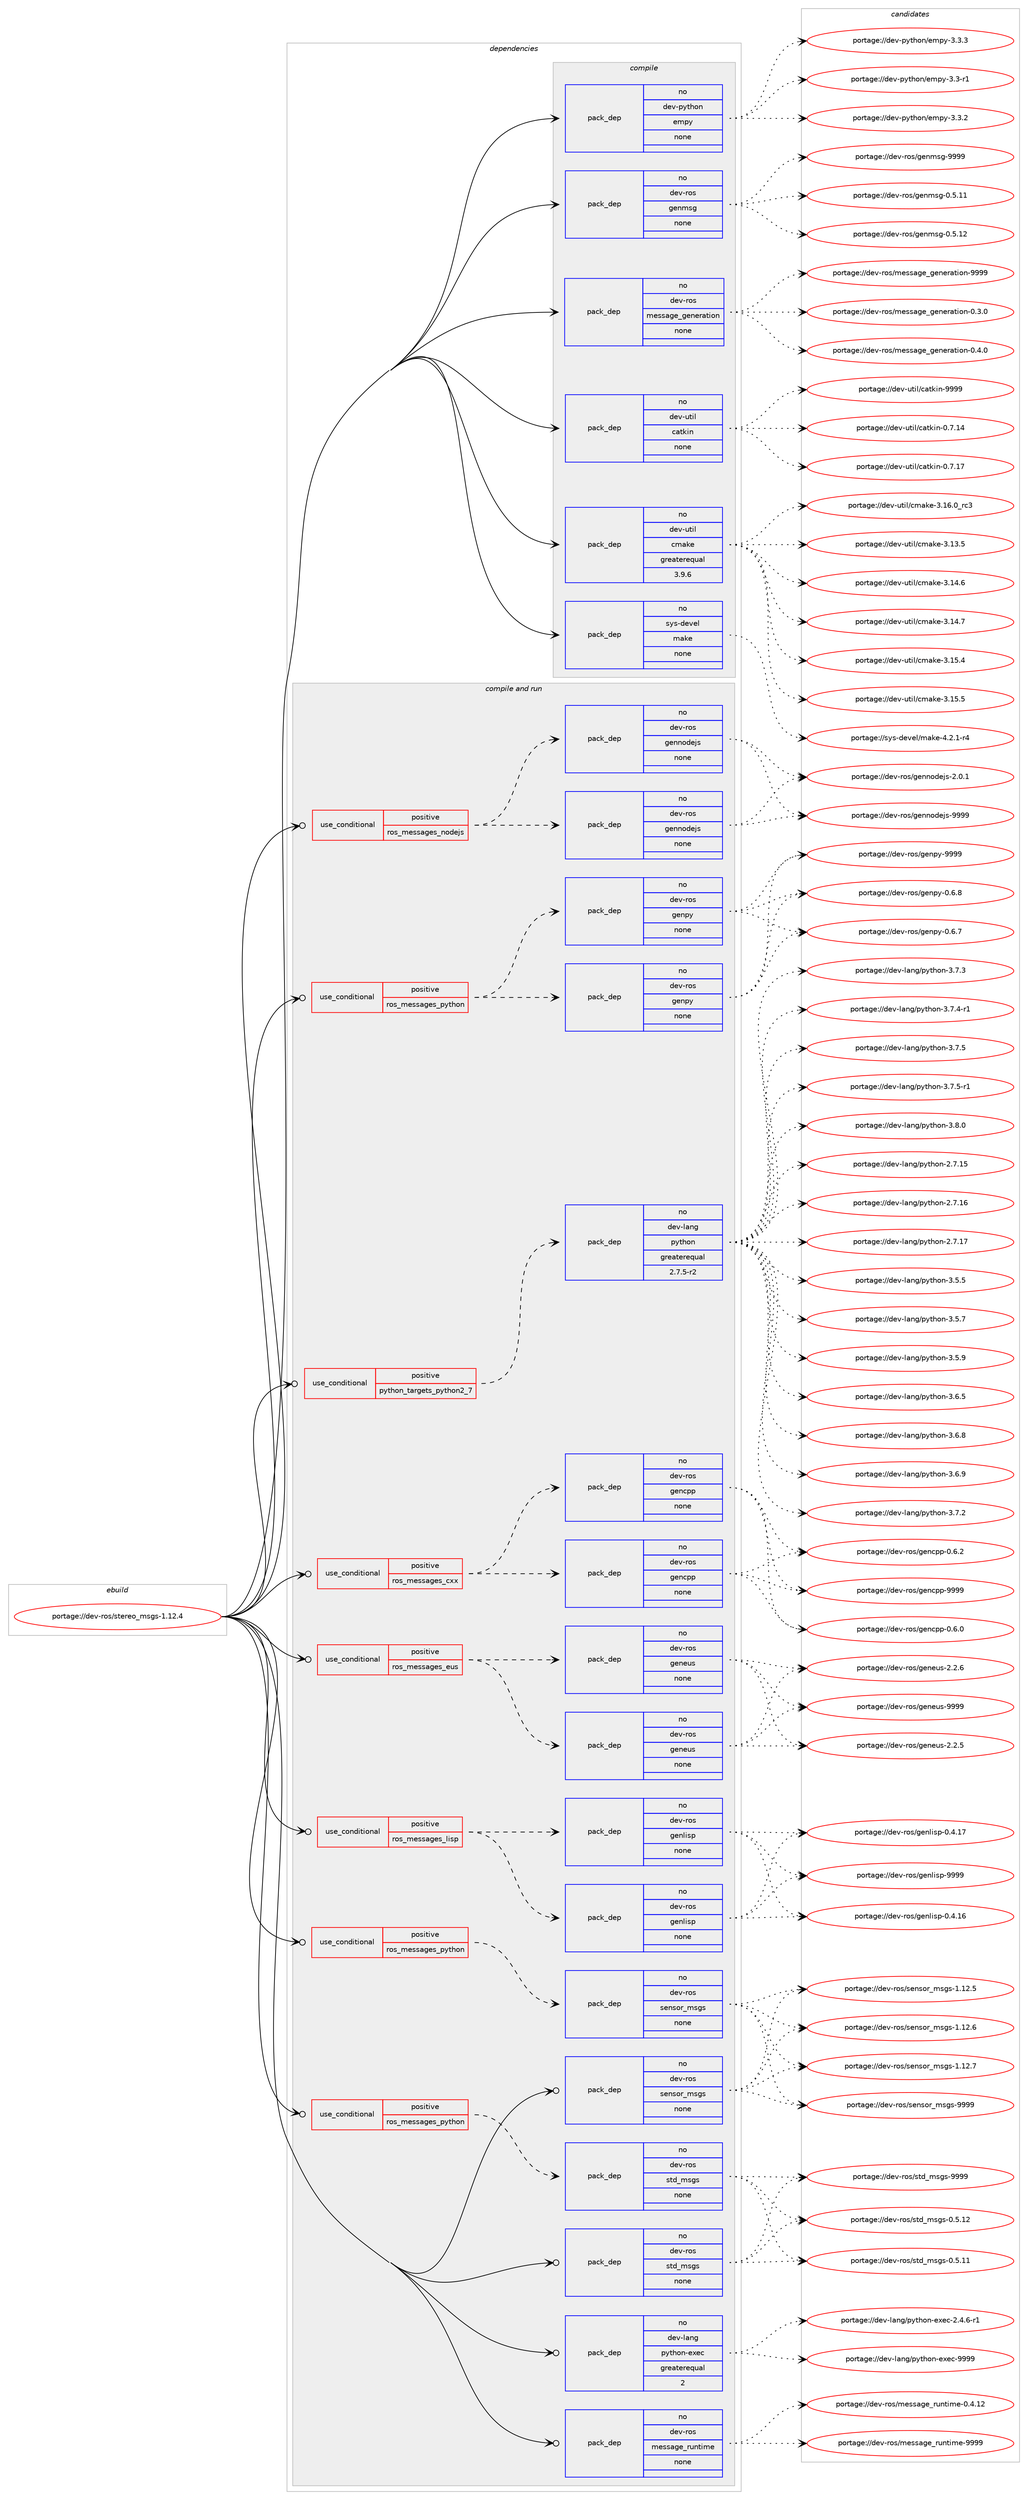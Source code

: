 digraph prolog {

# *************
# Graph options
# *************

newrank=true;
concentrate=true;
compound=true;
graph [rankdir=LR,fontname=Helvetica,fontsize=10,ranksep=1.5];#, ranksep=2.5, nodesep=0.2];
edge  [arrowhead=vee];
node  [fontname=Helvetica,fontsize=10];

# **********
# The ebuild
# **********

subgraph cluster_leftcol {
color=gray;
rank=same;
label=<<i>ebuild</i>>;
id [label="portage://dev-ros/stereo_msgs-1.12.4", color=red, width=4, href="../dev-ros/stereo_msgs-1.12.4.svg"];
}

# ****************
# The dependencies
# ****************

subgraph cluster_midcol {
color=gray;
label=<<i>dependencies</i>>;
subgraph cluster_compile {
fillcolor="#eeeeee";
style=filled;
label=<<i>compile</i>>;
subgraph pack154691 {
dependency203077 [label=<<TABLE BORDER="0" CELLBORDER="1" CELLSPACING="0" CELLPADDING="4" WIDTH="220"><TR><TD ROWSPAN="6" CELLPADDING="30">pack_dep</TD></TR><TR><TD WIDTH="110">no</TD></TR><TR><TD>dev-python</TD></TR><TR><TD>empy</TD></TR><TR><TD>none</TD></TR><TR><TD></TD></TR></TABLE>>, shape=none, color=blue];
}
id:e -> dependency203077:w [weight=20,style="solid",arrowhead="vee"];
subgraph pack154692 {
dependency203078 [label=<<TABLE BORDER="0" CELLBORDER="1" CELLSPACING="0" CELLPADDING="4" WIDTH="220"><TR><TD ROWSPAN="6" CELLPADDING="30">pack_dep</TD></TR><TR><TD WIDTH="110">no</TD></TR><TR><TD>dev-ros</TD></TR><TR><TD>genmsg</TD></TR><TR><TD>none</TD></TR><TR><TD></TD></TR></TABLE>>, shape=none, color=blue];
}
id:e -> dependency203078:w [weight=20,style="solid",arrowhead="vee"];
subgraph pack154693 {
dependency203079 [label=<<TABLE BORDER="0" CELLBORDER="1" CELLSPACING="0" CELLPADDING="4" WIDTH="220"><TR><TD ROWSPAN="6" CELLPADDING="30">pack_dep</TD></TR><TR><TD WIDTH="110">no</TD></TR><TR><TD>dev-ros</TD></TR><TR><TD>message_generation</TD></TR><TR><TD>none</TD></TR><TR><TD></TD></TR></TABLE>>, shape=none, color=blue];
}
id:e -> dependency203079:w [weight=20,style="solid",arrowhead="vee"];
subgraph pack154694 {
dependency203080 [label=<<TABLE BORDER="0" CELLBORDER="1" CELLSPACING="0" CELLPADDING="4" WIDTH="220"><TR><TD ROWSPAN="6" CELLPADDING="30">pack_dep</TD></TR><TR><TD WIDTH="110">no</TD></TR><TR><TD>dev-util</TD></TR><TR><TD>catkin</TD></TR><TR><TD>none</TD></TR><TR><TD></TD></TR></TABLE>>, shape=none, color=blue];
}
id:e -> dependency203080:w [weight=20,style="solid",arrowhead="vee"];
subgraph pack154695 {
dependency203081 [label=<<TABLE BORDER="0" CELLBORDER="1" CELLSPACING="0" CELLPADDING="4" WIDTH="220"><TR><TD ROWSPAN="6" CELLPADDING="30">pack_dep</TD></TR><TR><TD WIDTH="110">no</TD></TR><TR><TD>dev-util</TD></TR><TR><TD>cmake</TD></TR><TR><TD>greaterequal</TD></TR><TR><TD>3.9.6</TD></TR></TABLE>>, shape=none, color=blue];
}
id:e -> dependency203081:w [weight=20,style="solid",arrowhead="vee"];
subgraph pack154696 {
dependency203082 [label=<<TABLE BORDER="0" CELLBORDER="1" CELLSPACING="0" CELLPADDING="4" WIDTH="220"><TR><TD ROWSPAN="6" CELLPADDING="30">pack_dep</TD></TR><TR><TD WIDTH="110">no</TD></TR><TR><TD>sys-devel</TD></TR><TR><TD>make</TD></TR><TR><TD>none</TD></TR><TR><TD></TD></TR></TABLE>>, shape=none, color=blue];
}
id:e -> dependency203082:w [weight=20,style="solid",arrowhead="vee"];
}
subgraph cluster_compileandrun {
fillcolor="#eeeeee";
style=filled;
label=<<i>compile and run</i>>;
subgraph cond44948 {
dependency203083 [label=<<TABLE BORDER="0" CELLBORDER="1" CELLSPACING="0" CELLPADDING="4"><TR><TD ROWSPAN="3" CELLPADDING="10">use_conditional</TD></TR><TR><TD>positive</TD></TR><TR><TD>python_targets_python2_7</TD></TR></TABLE>>, shape=none, color=red];
subgraph pack154697 {
dependency203084 [label=<<TABLE BORDER="0" CELLBORDER="1" CELLSPACING="0" CELLPADDING="4" WIDTH="220"><TR><TD ROWSPAN="6" CELLPADDING="30">pack_dep</TD></TR><TR><TD WIDTH="110">no</TD></TR><TR><TD>dev-lang</TD></TR><TR><TD>python</TD></TR><TR><TD>greaterequal</TD></TR><TR><TD>2.7.5-r2</TD></TR></TABLE>>, shape=none, color=blue];
}
dependency203083:e -> dependency203084:w [weight=20,style="dashed",arrowhead="vee"];
}
id:e -> dependency203083:w [weight=20,style="solid",arrowhead="odotvee"];
subgraph cond44949 {
dependency203085 [label=<<TABLE BORDER="0" CELLBORDER="1" CELLSPACING="0" CELLPADDING="4"><TR><TD ROWSPAN="3" CELLPADDING="10">use_conditional</TD></TR><TR><TD>positive</TD></TR><TR><TD>ros_messages_cxx</TD></TR></TABLE>>, shape=none, color=red];
subgraph pack154698 {
dependency203086 [label=<<TABLE BORDER="0" CELLBORDER="1" CELLSPACING="0" CELLPADDING="4" WIDTH="220"><TR><TD ROWSPAN="6" CELLPADDING="30">pack_dep</TD></TR><TR><TD WIDTH="110">no</TD></TR><TR><TD>dev-ros</TD></TR><TR><TD>gencpp</TD></TR><TR><TD>none</TD></TR><TR><TD></TD></TR></TABLE>>, shape=none, color=blue];
}
dependency203085:e -> dependency203086:w [weight=20,style="dashed",arrowhead="vee"];
subgraph pack154699 {
dependency203087 [label=<<TABLE BORDER="0" CELLBORDER="1" CELLSPACING="0" CELLPADDING="4" WIDTH="220"><TR><TD ROWSPAN="6" CELLPADDING="30">pack_dep</TD></TR><TR><TD WIDTH="110">no</TD></TR><TR><TD>dev-ros</TD></TR><TR><TD>gencpp</TD></TR><TR><TD>none</TD></TR><TR><TD></TD></TR></TABLE>>, shape=none, color=blue];
}
dependency203085:e -> dependency203087:w [weight=20,style="dashed",arrowhead="vee"];
}
id:e -> dependency203085:w [weight=20,style="solid",arrowhead="odotvee"];
subgraph cond44950 {
dependency203088 [label=<<TABLE BORDER="0" CELLBORDER="1" CELLSPACING="0" CELLPADDING="4"><TR><TD ROWSPAN="3" CELLPADDING="10">use_conditional</TD></TR><TR><TD>positive</TD></TR><TR><TD>ros_messages_eus</TD></TR></TABLE>>, shape=none, color=red];
subgraph pack154700 {
dependency203089 [label=<<TABLE BORDER="0" CELLBORDER="1" CELLSPACING="0" CELLPADDING="4" WIDTH="220"><TR><TD ROWSPAN="6" CELLPADDING="30">pack_dep</TD></TR><TR><TD WIDTH="110">no</TD></TR><TR><TD>dev-ros</TD></TR><TR><TD>geneus</TD></TR><TR><TD>none</TD></TR><TR><TD></TD></TR></TABLE>>, shape=none, color=blue];
}
dependency203088:e -> dependency203089:w [weight=20,style="dashed",arrowhead="vee"];
subgraph pack154701 {
dependency203090 [label=<<TABLE BORDER="0" CELLBORDER="1" CELLSPACING="0" CELLPADDING="4" WIDTH="220"><TR><TD ROWSPAN="6" CELLPADDING="30">pack_dep</TD></TR><TR><TD WIDTH="110">no</TD></TR><TR><TD>dev-ros</TD></TR><TR><TD>geneus</TD></TR><TR><TD>none</TD></TR><TR><TD></TD></TR></TABLE>>, shape=none, color=blue];
}
dependency203088:e -> dependency203090:w [weight=20,style="dashed",arrowhead="vee"];
}
id:e -> dependency203088:w [weight=20,style="solid",arrowhead="odotvee"];
subgraph cond44951 {
dependency203091 [label=<<TABLE BORDER="0" CELLBORDER="1" CELLSPACING="0" CELLPADDING="4"><TR><TD ROWSPAN="3" CELLPADDING="10">use_conditional</TD></TR><TR><TD>positive</TD></TR><TR><TD>ros_messages_lisp</TD></TR></TABLE>>, shape=none, color=red];
subgraph pack154702 {
dependency203092 [label=<<TABLE BORDER="0" CELLBORDER="1" CELLSPACING="0" CELLPADDING="4" WIDTH="220"><TR><TD ROWSPAN="6" CELLPADDING="30">pack_dep</TD></TR><TR><TD WIDTH="110">no</TD></TR><TR><TD>dev-ros</TD></TR><TR><TD>genlisp</TD></TR><TR><TD>none</TD></TR><TR><TD></TD></TR></TABLE>>, shape=none, color=blue];
}
dependency203091:e -> dependency203092:w [weight=20,style="dashed",arrowhead="vee"];
subgraph pack154703 {
dependency203093 [label=<<TABLE BORDER="0" CELLBORDER="1" CELLSPACING="0" CELLPADDING="4" WIDTH="220"><TR><TD ROWSPAN="6" CELLPADDING="30">pack_dep</TD></TR><TR><TD WIDTH="110">no</TD></TR><TR><TD>dev-ros</TD></TR><TR><TD>genlisp</TD></TR><TR><TD>none</TD></TR><TR><TD></TD></TR></TABLE>>, shape=none, color=blue];
}
dependency203091:e -> dependency203093:w [weight=20,style="dashed",arrowhead="vee"];
}
id:e -> dependency203091:w [weight=20,style="solid",arrowhead="odotvee"];
subgraph cond44952 {
dependency203094 [label=<<TABLE BORDER="0" CELLBORDER="1" CELLSPACING="0" CELLPADDING="4"><TR><TD ROWSPAN="3" CELLPADDING="10">use_conditional</TD></TR><TR><TD>positive</TD></TR><TR><TD>ros_messages_nodejs</TD></TR></TABLE>>, shape=none, color=red];
subgraph pack154704 {
dependency203095 [label=<<TABLE BORDER="0" CELLBORDER="1" CELLSPACING="0" CELLPADDING="4" WIDTH="220"><TR><TD ROWSPAN="6" CELLPADDING="30">pack_dep</TD></TR><TR><TD WIDTH="110">no</TD></TR><TR><TD>dev-ros</TD></TR><TR><TD>gennodejs</TD></TR><TR><TD>none</TD></TR><TR><TD></TD></TR></TABLE>>, shape=none, color=blue];
}
dependency203094:e -> dependency203095:w [weight=20,style="dashed",arrowhead="vee"];
subgraph pack154705 {
dependency203096 [label=<<TABLE BORDER="0" CELLBORDER="1" CELLSPACING="0" CELLPADDING="4" WIDTH="220"><TR><TD ROWSPAN="6" CELLPADDING="30">pack_dep</TD></TR><TR><TD WIDTH="110">no</TD></TR><TR><TD>dev-ros</TD></TR><TR><TD>gennodejs</TD></TR><TR><TD>none</TD></TR><TR><TD></TD></TR></TABLE>>, shape=none, color=blue];
}
dependency203094:e -> dependency203096:w [weight=20,style="dashed",arrowhead="vee"];
}
id:e -> dependency203094:w [weight=20,style="solid",arrowhead="odotvee"];
subgraph cond44953 {
dependency203097 [label=<<TABLE BORDER="0" CELLBORDER="1" CELLSPACING="0" CELLPADDING="4"><TR><TD ROWSPAN="3" CELLPADDING="10">use_conditional</TD></TR><TR><TD>positive</TD></TR><TR><TD>ros_messages_python</TD></TR></TABLE>>, shape=none, color=red];
subgraph pack154706 {
dependency203098 [label=<<TABLE BORDER="0" CELLBORDER="1" CELLSPACING="0" CELLPADDING="4" WIDTH="220"><TR><TD ROWSPAN="6" CELLPADDING="30">pack_dep</TD></TR><TR><TD WIDTH="110">no</TD></TR><TR><TD>dev-ros</TD></TR><TR><TD>genpy</TD></TR><TR><TD>none</TD></TR><TR><TD></TD></TR></TABLE>>, shape=none, color=blue];
}
dependency203097:e -> dependency203098:w [weight=20,style="dashed",arrowhead="vee"];
subgraph pack154707 {
dependency203099 [label=<<TABLE BORDER="0" CELLBORDER="1" CELLSPACING="0" CELLPADDING="4" WIDTH="220"><TR><TD ROWSPAN="6" CELLPADDING="30">pack_dep</TD></TR><TR><TD WIDTH="110">no</TD></TR><TR><TD>dev-ros</TD></TR><TR><TD>genpy</TD></TR><TR><TD>none</TD></TR><TR><TD></TD></TR></TABLE>>, shape=none, color=blue];
}
dependency203097:e -> dependency203099:w [weight=20,style="dashed",arrowhead="vee"];
}
id:e -> dependency203097:w [weight=20,style="solid",arrowhead="odotvee"];
subgraph cond44954 {
dependency203100 [label=<<TABLE BORDER="0" CELLBORDER="1" CELLSPACING="0" CELLPADDING="4"><TR><TD ROWSPAN="3" CELLPADDING="10">use_conditional</TD></TR><TR><TD>positive</TD></TR><TR><TD>ros_messages_python</TD></TR></TABLE>>, shape=none, color=red];
subgraph pack154708 {
dependency203101 [label=<<TABLE BORDER="0" CELLBORDER="1" CELLSPACING="0" CELLPADDING="4" WIDTH="220"><TR><TD ROWSPAN="6" CELLPADDING="30">pack_dep</TD></TR><TR><TD WIDTH="110">no</TD></TR><TR><TD>dev-ros</TD></TR><TR><TD>sensor_msgs</TD></TR><TR><TD>none</TD></TR><TR><TD></TD></TR></TABLE>>, shape=none, color=blue];
}
dependency203100:e -> dependency203101:w [weight=20,style="dashed",arrowhead="vee"];
}
id:e -> dependency203100:w [weight=20,style="solid",arrowhead="odotvee"];
subgraph cond44955 {
dependency203102 [label=<<TABLE BORDER="0" CELLBORDER="1" CELLSPACING="0" CELLPADDING="4"><TR><TD ROWSPAN="3" CELLPADDING="10">use_conditional</TD></TR><TR><TD>positive</TD></TR><TR><TD>ros_messages_python</TD></TR></TABLE>>, shape=none, color=red];
subgraph pack154709 {
dependency203103 [label=<<TABLE BORDER="0" CELLBORDER="1" CELLSPACING="0" CELLPADDING="4" WIDTH="220"><TR><TD ROWSPAN="6" CELLPADDING="30">pack_dep</TD></TR><TR><TD WIDTH="110">no</TD></TR><TR><TD>dev-ros</TD></TR><TR><TD>std_msgs</TD></TR><TR><TD>none</TD></TR><TR><TD></TD></TR></TABLE>>, shape=none, color=blue];
}
dependency203102:e -> dependency203103:w [weight=20,style="dashed",arrowhead="vee"];
}
id:e -> dependency203102:w [weight=20,style="solid",arrowhead="odotvee"];
subgraph pack154710 {
dependency203104 [label=<<TABLE BORDER="0" CELLBORDER="1" CELLSPACING="0" CELLPADDING="4" WIDTH="220"><TR><TD ROWSPAN="6" CELLPADDING="30">pack_dep</TD></TR><TR><TD WIDTH="110">no</TD></TR><TR><TD>dev-lang</TD></TR><TR><TD>python-exec</TD></TR><TR><TD>greaterequal</TD></TR><TR><TD>2</TD></TR></TABLE>>, shape=none, color=blue];
}
id:e -> dependency203104:w [weight=20,style="solid",arrowhead="odotvee"];
subgraph pack154711 {
dependency203105 [label=<<TABLE BORDER="0" CELLBORDER="1" CELLSPACING="0" CELLPADDING="4" WIDTH="220"><TR><TD ROWSPAN="6" CELLPADDING="30">pack_dep</TD></TR><TR><TD WIDTH="110">no</TD></TR><TR><TD>dev-ros</TD></TR><TR><TD>message_runtime</TD></TR><TR><TD>none</TD></TR><TR><TD></TD></TR></TABLE>>, shape=none, color=blue];
}
id:e -> dependency203105:w [weight=20,style="solid",arrowhead="odotvee"];
subgraph pack154712 {
dependency203106 [label=<<TABLE BORDER="0" CELLBORDER="1" CELLSPACING="0" CELLPADDING="4" WIDTH="220"><TR><TD ROWSPAN="6" CELLPADDING="30">pack_dep</TD></TR><TR><TD WIDTH="110">no</TD></TR><TR><TD>dev-ros</TD></TR><TR><TD>sensor_msgs</TD></TR><TR><TD>none</TD></TR><TR><TD></TD></TR></TABLE>>, shape=none, color=blue];
}
id:e -> dependency203106:w [weight=20,style="solid",arrowhead="odotvee"];
subgraph pack154713 {
dependency203107 [label=<<TABLE BORDER="0" CELLBORDER="1" CELLSPACING="0" CELLPADDING="4" WIDTH="220"><TR><TD ROWSPAN="6" CELLPADDING="30">pack_dep</TD></TR><TR><TD WIDTH="110">no</TD></TR><TR><TD>dev-ros</TD></TR><TR><TD>std_msgs</TD></TR><TR><TD>none</TD></TR><TR><TD></TD></TR></TABLE>>, shape=none, color=blue];
}
id:e -> dependency203107:w [weight=20,style="solid",arrowhead="odotvee"];
}
subgraph cluster_run {
fillcolor="#eeeeee";
style=filled;
label=<<i>run</i>>;
}
}

# **************
# The candidates
# **************

subgraph cluster_choices {
rank=same;
color=gray;
label=<<i>candidates</i>>;

subgraph choice154691 {
color=black;
nodesep=1;
choiceportage1001011184511212111610411111047101109112121455146514511449 [label="portage://dev-python/empy-3.3-r1", color=red, width=4,href="../dev-python/empy-3.3-r1.svg"];
choiceportage1001011184511212111610411111047101109112121455146514650 [label="portage://dev-python/empy-3.3.2", color=red, width=4,href="../dev-python/empy-3.3.2.svg"];
choiceportage1001011184511212111610411111047101109112121455146514651 [label="portage://dev-python/empy-3.3.3", color=red, width=4,href="../dev-python/empy-3.3.3.svg"];
dependency203077:e -> choiceportage1001011184511212111610411111047101109112121455146514511449:w [style=dotted,weight="100"];
dependency203077:e -> choiceportage1001011184511212111610411111047101109112121455146514650:w [style=dotted,weight="100"];
dependency203077:e -> choiceportage1001011184511212111610411111047101109112121455146514651:w [style=dotted,weight="100"];
}
subgraph choice154692 {
color=black;
nodesep=1;
choiceportage100101118451141111154710310111010911510345484653464949 [label="portage://dev-ros/genmsg-0.5.11", color=red, width=4,href="../dev-ros/genmsg-0.5.11.svg"];
choiceportage100101118451141111154710310111010911510345484653464950 [label="portage://dev-ros/genmsg-0.5.12", color=red, width=4,href="../dev-ros/genmsg-0.5.12.svg"];
choiceportage10010111845114111115471031011101091151034557575757 [label="portage://dev-ros/genmsg-9999", color=red, width=4,href="../dev-ros/genmsg-9999.svg"];
dependency203078:e -> choiceportage100101118451141111154710310111010911510345484653464949:w [style=dotted,weight="100"];
dependency203078:e -> choiceportage100101118451141111154710310111010911510345484653464950:w [style=dotted,weight="100"];
dependency203078:e -> choiceportage10010111845114111115471031011101091151034557575757:w [style=dotted,weight="100"];
}
subgraph choice154693 {
color=black;
nodesep=1;
choiceportage1001011184511411111547109101115115971031019510310111010111497116105111110454846514648 [label="portage://dev-ros/message_generation-0.3.0", color=red, width=4,href="../dev-ros/message_generation-0.3.0.svg"];
choiceportage1001011184511411111547109101115115971031019510310111010111497116105111110454846524648 [label="portage://dev-ros/message_generation-0.4.0", color=red, width=4,href="../dev-ros/message_generation-0.4.0.svg"];
choiceportage10010111845114111115471091011151159710310195103101110101114971161051111104557575757 [label="portage://dev-ros/message_generation-9999", color=red, width=4,href="../dev-ros/message_generation-9999.svg"];
dependency203079:e -> choiceportage1001011184511411111547109101115115971031019510310111010111497116105111110454846514648:w [style=dotted,weight="100"];
dependency203079:e -> choiceportage1001011184511411111547109101115115971031019510310111010111497116105111110454846524648:w [style=dotted,weight="100"];
dependency203079:e -> choiceportage10010111845114111115471091011151159710310195103101110101114971161051111104557575757:w [style=dotted,weight="100"];
}
subgraph choice154694 {
color=black;
nodesep=1;
choiceportage1001011184511711610510847999711610710511045484655464952 [label="portage://dev-util/catkin-0.7.14", color=red, width=4,href="../dev-util/catkin-0.7.14.svg"];
choiceportage1001011184511711610510847999711610710511045484655464955 [label="portage://dev-util/catkin-0.7.17", color=red, width=4,href="../dev-util/catkin-0.7.17.svg"];
choiceportage100101118451171161051084799971161071051104557575757 [label="portage://dev-util/catkin-9999", color=red, width=4,href="../dev-util/catkin-9999.svg"];
dependency203080:e -> choiceportage1001011184511711610510847999711610710511045484655464952:w [style=dotted,weight="100"];
dependency203080:e -> choiceportage1001011184511711610510847999711610710511045484655464955:w [style=dotted,weight="100"];
dependency203080:e -> choiceportage100101118451171161051084799971161071051104557575757:w [style=dotted,weight="100"];
}
subgraph choice154695 {
color=black;
nodesep=1;
choiceportage1001011184511711610510847991099710710145514649514653 [label="portage://dev-util/cmake-3.13.5", color=red, width=4,href="../dev-util/cmake-3.13.5.svg"];
choiceportage1001011184511711610510847991099710710145514649524654 [label="portage://dev-util/cmake-3.14.6", color=red, width=4,href="../dev-util/cmake-3.14.6.svg"];
choiceportage1001011184511711610510847991099710710145514649524655 [label="portage://dev-util/cmake-3.14.7", color=red, width=4,href="../dev-util/cmake-3.14.7.svg"];
choiceportage1001011184511711610510847991099710710145514649534652 [label="portage://dev-util/cmake-3.15.4", color=red, width=4,href="../dev-util/cmake-3.15.4.svg"];
choiceportage1001011184511711610510847991099710710145514649534653 [label="portage://dev-util/cmake-3.15.5", color=red, width=4,href="../dev-util/cmake-3.15.5.svg"];
choiceportage1001011184511711610510847991099710710145514649544648951149951 [label="portage://dev-util/cmake-3.16.0_rc3", color=red, width=4,href="../dev-util/cmake-3.16.0_rc3.svg"];
dependency203081:e -> choiceportage1001011184511711610510847991099710710145514649514653:w [style=dotted,weight="100"];
dependency203081:e -> choiceportage1001011184511711610510847991099710710145514649524654:w [style=dotted,weight="100"];
dependency203081:e -> choiceportage1001011184511711610510847991099710710145514649524655:w [style=dotted,weight="100"];
dependency203081:e -> choiceportage1001011184511711610510847991099710710145514649534652:w [style=dotted,weight="100"];
dependency203081:e -> choiceportage1001011184511711610510847991099710710145514649534653:w [style=dotted,weight="100"];
dependency203081:e -> choiceportage1001011184511711610510847991099710710145514649544648951149951:w [style=dotted,weight="100"];
}
subgraph choice154696 {
color=black;
nodesep=1;
choiceportage1151211154510010111810110847109971071014552465046494511452 [label="portage://sys-devel/make-4.2.1-r4", color=red, width=4,href="../sys-devel/make-4.2.1-r4.svg"];
dependency203082:e -> choiceportage1151211154510010111810110847109971071014552465046494511452:w [style=dotted,weight="100"];
}
subgraph choice154697 {
color=black;
nodesep=1;
choiceportage10010111845108971101034711212111610411111045504655464953 [label="portage://dev-lang/python-2.7.15", color=red, width=4,href="../dev-lang/python-2.7.15.svg"];
choiceportage10010111845108971101034711212111610411111045504655464954 [label="portage://dev-lang/python-2.7.16", color=red, width=4,href="../dev-lang/python-2.7.16.svg"];
choiceportage10010111845108971101034711212111610411111045504655464955 [label="portage://dev-lang/python-2.7.17", color=red, width=4,href="../dev-lang/python-2.7.17.svg"];
choiceportage100101118451089711010347112121116104111110455146534653 [label="portage://dev-lang/python-3.5.5", color=red, width=4,href="../dev-lang/python-3.5.5.svg"];
choiceportage100101118451089711010347112121116104111110455146534655 [label="portage://dev-lang/python-3.5.7", color=red, width=4,href="../dev-lang/python-3.5.7.svg"];
choiceportage100101118451089711010347112121116104111110455146534657 [label="portage://dev-lang/python-3.5.9", color=red, width=4,href="../dev-lang/python-3.5.9.svg"];
choiceportage100101118451089711010347112121116104111110455146544653 [label="portage://dev-lang/python-3.6.5", color=red, width=4,href="../dev-lang/python-3.6.5.svg"];
choiceportage100101118451089711010347112121116104111110455146544656 [label="portage://dev-lang/python-3.6.8", color=red, width=4,href="../dev-lang/python-3.6.8.svg"];
choiceportage100101118451089711010347112121116104111110455146544657 [label="portage://dev-lang/python-3.6.9", color=red, width=4,href="../dev-lang/python-3.6.9.svg"];
choiceportage100101118451089711010347112121116104111110455146554650 [label="portage://dev-lang/python-3.7.2", color=red, width=4,href="../dev-lang/python-3.7.2.svg"];
choiceportage100101118451089711010347112121116104111110455146554651 [label="portage://dev-lang/python-3.7.3", color=red, width=4,href="../dev-lang/python-3.7.3.svg"];
choiceportage1001011184510897110103471121211161041111104551465546524511449 [label="portage://dev-lang/python-3.7.4-r1", color=red, width=4,href="../dev-lang/python-3.7.4-r1.svg"];
choiceportage100101118451089711010347112121116104111110455146554653 [label="portage://dev-lang/python-3.7.5", color=red, width=4,href="../dev-lang/python-3.7.5.svg"];
choiceportage1001011184510897110103471121211161041111104551465546534511449 [label="portage://dev-lang/python-3.7.5-r1", color=red, width=4,href="../dev-lang/python-3.7.5-r1.svg"];
choiceportage100101118451089711010347112121116104111110455146564648 [label="portage://dev-lang/python-3.8.0", color=red, width=4,href="../dev-lang/python-3.8.0.svg"];
dependency203084:e -> choiceportage10010111845108971101034711212111610411111045504655464953:w [style=dotted,weight="100"];
dependency203084:e -> choiceportage10010111845108971101034711212111610411111045504655464954:w [style=dotted,weight="100"];
dependency203084:e -> choiceportage10010111845108971101034711212111610411111045504655464955:w [style=dotted,weight="100"];
dependency203084:e -> choiceportage100101118451089711010347112121116104111110455146534653:w [style=dotted,weight="100"];
dependency203084:e -> choiceportage100101118451089711010347112121116104111110455146534655:w [style=dotted,weight="100"];
dependency203084:e -> choiceportage100101118451089711010347112121116104111110455146534657:w [style=dotted,weight="100"];
dependency203084:e -> choiceportage100101118451089711010347112121116104111110455146544653:w [style=dotted,weight="100"];
dependency203084:e -> choiceportage100101118451089711010347112121116104111110455146544656:w [style=dotted,weight="100"];
dependency203084:e -> choiceportage100101118451089711010347112121116104111110455146544657:w [style=dotted,weight="100"];
dependency203084:e -> choiceportage100101118451089711010347112121116104111110455146554650:w [style=dotted,weight="100"];
dependency203084:e -> choiceportage100101118451089711010347112121116104111110455146554651:w [style=dotted,weight="100"];
dependency203084:e -> choiceportage1001011184510897110103471121211161041111104551465546524511449:w [style=dotted,weight="100"];
dependency203084:e -> choiceportage100101118451089711010347112121116104111110455146554653:w [style=dotted,weight="100"];
dependency203084:e -> choiceportage1001011184510897110103471121211161041111104551465546534511449:w [style=dotted,weight="100"];
dependency203084:e -> choiceportage100101118451089711010347112121116104111110455146564648:w [style=dotted,weight="100"];
}
subgraph choice154698 {
color=black;
nodesep=1;
choiceportage100101118451141111154710310111099112112454846544648 [label="portage://dev-ros/gencpp-0.6.0", color=red, width=4,href="../dev-ros/gencpp-0.6.0.svg"];
choiceportage100101118451141111154710310111099112112454846544650 [label="portage://dev-ros/gencpp-0.6.2", color=red, width=4,href="../dev-ros/gencpp-0.6.2.svg"];
choiceportage1001011184511411111547103101110991121124557575757 [label="portage://dev-ros/gencpp-9999", color=red, width=4,href="../dev-ros/gencpp-9999.svg"];
dependency203086:e -> choiceportage100101118451141111154710310111099112112454846544648:w [style=dotted,weight="100"];
dependency203086:e -> choiceportage100101118451141111154710310111099112112454846544650:w [style=dotted,weight="100"];
dependency203086:e -> choiceportage1001011184511411111547103101110991121124557575757:w [style=dotted,weight="100"];
}
subgraph choice154699 {
color=black;
nodesep=1;
choiceportage100101118451141111154710310111099112112454846544648 [label="portage://dev-ros/gencpp-0.6.0", color=red, width=4,href="../dev-ros/gencpp-0.6.0.svg"];
choiceportage100101118451141111154710310111099112112454846544650 [label="portage://dev-ros/gencpp-0.6.2", color=red, width=4,href="../dev-ros/gencpp-0.6.2.svg"];
choiceportage1001011184511411111547103101110991121124557575757 [label="portage://dev-ros/gencpp-9999", color=red, width=4,href="../dev-ros/gencpp-9999.svg"];
dependency203087:e -> choiceportage100101118451141111154710310111099112112454846544648:w [style=dotted,weight="100"];
dependency203087:e -> choiceportage100101118451141111154710310111099112112454846544650:w [style=dotted,weight="100"];
dependency203087:e -> choiceportage1001011184511411111547103101110991121124557575757:w [style=dotted,weight="100"];
}
subgraph choice154700 {
color=black;
nodesep=1;
choiceportage1001011184511411111547103101110101117115455046504653 [label="portage://dev-ros/geneus-2.2.5", color=red, width=4,href="../dev-ros/geneus-2.2.5.svg"];
choiceportage1001011184511411111547103101110101117115455046504654 [label="portage://dev-ros/geneus-2.2.6", color=red, width=4,href="../dev-ros/geneus-2.2.6.svg"];
choiceportage10010111845114111115471031011101011171154557575757 [label="portage://dev-ros/geneus-9999", color=red, width=4,href="../dev-ros/geneus-9999.svg"];
dependency203089:e -> choiceportage1001011184511411111547103101110101117115455046504653:w [style=dotted,weight="100"];
dependency203089:e -> choiceportage1001011184511411111547103101110101117115455046504654:w [style=dotted,weight="100"];
dependency203089:e -> choiceportage10010111845114111115471031011101011171154557575757:w [style=dotted,weight="100"];
}
subgraph choice154701 {
color=black;
nodesep=1;
choiceportage1001011184511411111547103101110101117115455046504653 [label="portage://dev-ros/geneus-2.2.5", color=red, width=4,href="../dev-ros/geneus-2.2.5.svg"];
choiceportage1001011184511411111547103101110101117115455046504654 [label="portage://dev-ros/geneus-2.2.6", color=red, width=4,href="../dev-ros/geneus-2.2.6.svg"];
choiceportage10010111845114111115471031011101011171154557575757 [label="portage://dev-ros/geneus-9999", color=red, width=4,href="../dev-ros/geneus-9999.svg"];
dependency203090:e -> choiceportage1001011184511411111547103101110101117115455046504653:w [style=dotted,weight="100"];
dependency203090:e -> choiceportage1001011184511411111547103101110101117115455046504654:w [style=dotted,weight="100"];
dependency203090:e -> choiceportage10010111845114111115471031011101011171154557575757:w [style=dotted,weight="100"];
}
subgraph choice154702 {
color=black;
nodesep=1;
choiceportage100101118451141111154710310111010810511511245484652464954 [label="portage://dev-ros/genlisp-0.4.16", color=red, width=4,href="../dev-ros/genlisp-0.4.16.svg"];
choiceportage100101118451141111154710310111010810511511245484652464955 [label="portage://dev-ros/genlisp-0.4.17", color=red, width=4,href="../dev-ros/genlisp-0.4.17.svg"];
choiceportage10010111845114111115471031011101081051151124557575757 [label="portage://dev-ros/genlisp-9999", color=red, width=4,href="../dev-ros/genlisp-9999.svg"];
dependency203092:e -> choiceportage100101118451141111154710310111010810511511245484652464954:w [style=dotted,weight="100"];
dependency203092:e -> choiceportage100101118451141111154710310111010810511511245484652464955:w [style=dotted,weight="100"];
dependency203092:e -> choiceportage10010111845114111115471031011101081051151124557575757:w [style=dotted,weight="100"];
}
subgraph choice154703 {
color=black;
nodesep=1;
choiceportage100101118451141111154710310111010810511511245484652464954 [label="portage://dev-ros/genlisp-0.4.16", color=red, width=4,href="../dev-ros/genlisp-0.4.16.svg"];
choiceportage100101118451141111154710310111010810511511245484652464955 [label="portage://dev-ros/genlisp-0.4.17", color=red, width=4,href="../dev-ros/genlisp-0.4.17.svg"];
choiceportage10010111845114111115471031011101081051151124557575757 [label="portage://dev-ros/genlisp-9999", color=red, width=4,href="../dev-ros/genlisp-9999.svg"];
dependency203093:e -> choiceportage100101118451141111154710310111010810511511245484652464954:w [style=dotted,weight="100"];
dependency203093:e -> choiceportage100101118451141111154710310111010810511511245484652464955:w [style=dotted,weight="100"];
dependency203093:e -> choiceportage10010111845114111115471031011101081051151124557575757:w [style=dotted,weight="100"];
}
subgraph choice154704 {
color=black;
nodesep=1;
choiceportage1001011184511411111547103101110110111100101106115455046484649 [label="portage://dev-ros/gennodejs-2.0.1", color=red, width=4,href="../dev-ros/gennodejs-2.0.1.svg"];
choiceportage10010111845114111115471031011101101111001011061154557575757 [label="portage://dev-ros/gennodejs-9999", color=red, width=4,href="../dev-ros/gennodejs-9999.svg"];
dependency203095:e -> choiceportage1001011184511411111547103101110110111100101106115455046484649:w [style=dotted,weight="100"];
dependency203095:e -> choiceportage10010111845114111115471031011101101111001011061154557575757:w [style=dotted,weight="100"];
}
subgraph choice154705 {
color=black;
nodesep=1;
choiceportage1001011184511411111547103101110110111100101106115455046484649 [label="portage://dev-ros/gennodejs-2.0.1", color=red, width=4,href="../dev-ros/gennodejs-2.0.1.svg"];
choiceportage10010111845114111115471031011101101111001011061154557575757 [label="portage://dev-ros/gennodejs-9999", color=red, width=4,href="../dev-ros/gennodejs-9999.svg"];
dependency203096:e -> choiceportage1001011184511411111547103101110110111100101106115455046484649:w [style=dotted,weight="100"];
dependency203096:e -> choiceportage10010111845114111115471031011101101111001011061154557575757:w [style=dotted,weight="100"];
}
subgraph choice154706 {
color=black;
nodesep=1;
choiceportage1001011184511411111547103101110112121454846544655 [label="portage://dev-ros/genpy-0.6.7", color=red, width=4,href="../dev-ros/genpy-0.6.7.svg"];
choiceportage1001011184511411111547103101110112121454846544656 [label="portage://dev-ros/genpy-0.6.8", color=red, width=4,href="../dev-ros/genpy-0.6.8.svg"];
choiceportage10010111845114111115471031011101121214557575757 [label="portage://dev-ros/genpy-9999", color=red, width=4,href="../dev-ros/genpy-9999.svg"];
dependency203098:e -> choiceportage1001011184511411111547103101110112121454846544655:w [style=dotted,weight="100"];
dependency203098:e -> choiceportage1001011184511411111547103101110112121454846544656:w [style=dotted,weight="100"];
dependency203098:e -> choiceportage10010111845114111115471031011101121214557575757:w [style=dotted,weight="100"];
}
subgraph choice154707 {
color=black;
nodesep=1;
choiceportage1001011184511411111547103101110112121454846544655 [label="portage://dev-ros/genpy-0.6.7", color=red, width=4,href="../dev-ros/genpy-0.6.7.svg"];
choiceportage1001011184511411111547103101110112121454846544656 [label="portage://dev-ros/genpy-0.6.8", color=red, width=4,href="../dev-ros/genpy-0.6.8.svg"];
choiceportage10010111845114111115471031011101121214557575757 [label="portage://dev-ros/genpy-9999", color=red, width=4,href="../dev-ros/genpy-9999.svg"];
dependency203099:e -> choiceportage1001011184511411111547103101110112121454846544655:w [style=dotted,weight="100"];
dependency203099:e -> choiceportage1001011184511411111547103101110112121454846544656:w [style=dotted,weight="100"];
dependency203099:e -> choiceportage10010111845114111115471031011101121214557575757:w [style=dotted,weight="100"];
}
subgraph choice154708 {
color=black;
nodesep=1;
choiceportage10010111845114111115471151011101151111149510911510311545494649504653 [label="portage://dev-ros/sensor_msgs-1.12.5", color=red, width=4,href="../dev-ros/sensor_msgs-1.12.5.svg"];
choiceportage10010111845114111115471151011101151111149510911510311545494649504654 [label="portage://dev-ros/sensor_msgs-1.12.6", color=red, width=4,href="../dev-ros/sensor_msgs-1.12.6.svg"];
choiceportage10010111845114111115471151011101151111149510911510311545494649504655 [label="portage://dev-ros/sensor_msgs-1.12.7", color=red, width=4,href="../dev-ros/sensor_msgs-1.12.7.svg"];
choiceportage1001011184511411111547115101110115111114951091151031154557575757 [label="portage://dev-ros/sensor_msgs-9999", color=red, width=4,href="../dev-ros/sensor_msgs-9999.svg"];
dependency203101:e -> choiceportage10010111845114111115471151011101151111149510911510311545494649504653:w [style=dotted,weight="100"];
dependency203101:e -> choiceportage10010111845114111115471151011101151111149510911510311545494649504654:w [style=dotted,weight="100"];
dependency203101:e -> choiceportage10010111845114111115471151011101151111149510911510311545494649504655:w [style=dotted,weight="100"];
dependency203101:e -> choiceportage1001011184511411111547115101110115111114951091151031154557575757:w [style=dotted,weight="100"];
}
subgraph choice154709 {
color=black;
nodesep=1;
choiceportage10010111845114111115471151161009510911510311545484653464949 [label="portage://dev-ros/std_msgs-0.5.11", color=red, width=4,href="../dev-ros/std_msgs-0.5.11.svg"];
choiceportage10010111845114111115471151161009510911510311545484653464950 [label="portage://dev-ros/std_msgs-0.5.12", color=red, width=4,href="../dev-ros/std_msgs-0.5.12.svg"];
choiceportage1001011184511411111547115116100951091151031154557575757 [label="portage://dev-ros/std_msgs-9999", color=red, width=4,href="../dev-ros/std_msgs-9999.svg"];
dependency203103:e -> choiceportage10010111845114111115471151161009510911510311545484653464949:w [style=dotted,weight="100"];
dependency203103:e -> choiceportage10010111845114111115471151161009510911510311545484653464950:w [style=dotted,weight="100"];
dependency203103:e -> choiceportage1001011184511411111547115116100951091151031154557575757:w [style=dotted,weight="100"];
}
subgraph choice154710 {
color=black;
nodesep=1;
choiceportage10010111845108971101034711212111610411111045101120101994550465246544511449 [label="portage://dev-lang/python-exec-2.4.6-r1", color=red, width=4,href="../dev-lang/python-exec-2.4.6-r1.svg"];
choiceportage10010111845108971101034711212111610411111045101120101994557575757 [label="portage://dev-lang/python-exec-9999", color=red, width=4,href="../dev-lang/python-exec-9999.svg"];
dependency203104:e -> choiceportage10010111845108971101034711212111610411111045101120101994550465246544511449:w [style=dotted,weight="100"];
dependency203104:e -> choiceportage10010111845108971101034711212111610411111045101120101994557575757:w [style=dotted,weight="100"];
}
subgraph choice154711 {
color=black;
nodesep=1;
choiceportage1001011184511411111547109101115115971031019511411711011610510910145484652464950 [label="portage://dev-ros/message_runtime-0.4.12", color=red, width=4,href="../dev-ros/message_runtime-0.4.12.svg"];
choiceportage100101118451141111154710910111511597103101951141171101161051091014557575757 [label="portage://dev-ros/message_runtime-9999", color=red, width=4,href="../dev-ros/message_runtime-9999.svg"];
dependency203105:e -> choiceportage1001011184511411111547109101115115971031019511411711011610510910145484652464950:w [style=dotted,weight="100"];
dependency203105:e -> choiceportage100101118451141111154710910111511597103101951141171101161051091014557575757:w [style=dotted,weight="100"];
}
subgraph choice154712 {
color=black;
nodesep=1;
choiceportage10010111845114111115471151011101151111149510911510311545494649504653 [label="portage://dev-ros/sensor_msgs-1.12.5", color=red, width=4,href="../dev-ros/sensor_msgs-1.12.5.svg"];
choiceportage10010111845114111115471151011101151111149510911510311545494649504654 [label="portage://dev-ros/sensor_msgs-1.12.6", color=red, width=4,href="../dev-ros/sensor_msgs-1.12.6.svg"];
choiceportage10010111845114111115471151011101151111149510911510311545494649504655 [label="portage://dev-ros/sensor_msgs-1.12.7", color=red, width=4,href="../dev-ros/sensor_msgs-1.12.7.svg"];
choiceportage1001011184511411111547115101110115111114951091151031154557575757 [label="portage://dev-ros/sensor_msgs-9999", color=red, width=4,href="../dev-ros/sensor_msgs-9999.svg"];
dependency203106:e -> choiceportage10010111845114111115471151011101151111149510911510311545494649504653:w [style=dotted,weight="100"];
dependency203106:e -> choiceportage10010111845114111115471151011101151111149510911510311545494649504654:w [style=dotted,weight="100"];
dependency203106:e -> choiceportage10010111845114111115471151011101151111149510911510311545494649504655:w [style=dotted,weight="100"];
dependency203106:e -> choiceportage1001011184511411111547115101110115111114951091151031154557575757:w [style=dotted,weight="100"];
}
subgraph choice154713 {
color=black;
nodesep=1;
choiceportage10010111845114111115471151161009510911510311545484653464949 [label="portage://dev-ros/std_msgs-0.5.11", color=red, width=4,href="../dev-ros/std_msgs-0.5.11.svg"];
choiceportage10010111845114111115471151161009510911510311545484653464950 [label="portage://dev-ros/std_msgs-0.5.12", color=red, width=4,href="../dev-ros/std_msgs-0.5.12.svg"];
choiceportage1001011184511411111547115116100951091151031154557575757 [label="portage://dev-ros/std_msgs-9999", color=red, width=4,href="../dev-ros/std_msgs-9999.svg"];
dependency203107:e -> choiceportage10010111845114111115471151161009510911510311545484653464949:w [style=dotted,weight="100"];
dependency203107:e -> choiceportage10010111845114111115471151161009510911510311545484653464950:w [style=dotted,weight="100"];
dependency203107:e -> choiceportage1001011184511411111547115116100951091151031154557575757:w [style=dotted,weight="100"];
}
}

}
